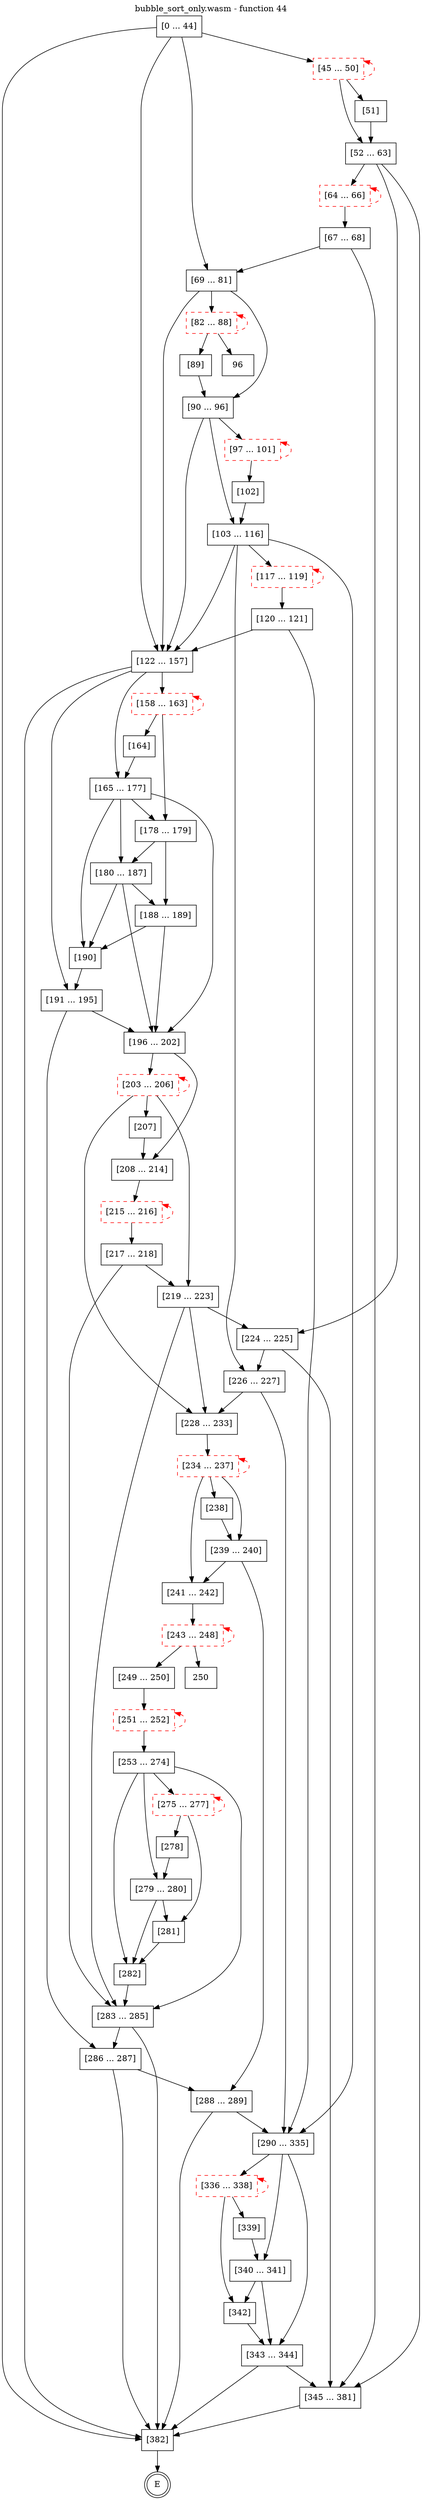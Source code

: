 digraph finite_state_machine {
    label = "bubble_sort_only.wasm - function 44"
    labelloc =  t
    labelfontsize = 16
    labelfontcolor = black
    labelfontname = "Helvetica"
    node [shape = doublecircle]; E ;
    node [shape = box];
    node [shape=box, color=black, style=solid] 0[label="[0 ... 44]"]
    node [shape=box, color=red, style=dashed] 45[label="[45 ... 50]"]
    node [shape=box, color=black, style=solid] 51[label="[51]"]
    node [shape=box, color=black, style=solid] 52[label="[52 ... 63]"]
    node [shape=box, color=red, style=dashed] 64[label="[64 ... 66]"]
    node [shape=box, color=black, style=solid] 67[label="[67 ... 68]"]
    node [shape=box, color=black, style=solid] 69[label="[69 ... 81]"]
    node [shape=box, color=red, style=dashed] 82[label="[82 ... 88]"]
    node [shape=box, color=black, style=solid] 89[label="[89]"]
    node [shape=box, color=black, style=solid] 90[label="[90 ... 96]"]
    node [shape=box, color=red, style=dashed] 97[label="[97 ... 101]"]
    node [shape=box, color=black, style=solid] 102[label="[102]"]
    node [shape=box, color=black, style=solid] 103[label="[103 ... 116]"]
    node [shape=box, color=red, style=dashed] 117[label="[117 ... 119]"]
    node [shape=box, color=black, style=solid] 120[label="[120 ... 121]"]
    node [shape=box, color=black, style=solid] 122[label="[122 ... 157]"]
    node [shape=box, color=red, style=dashed] 158[label="[158 ... 163]"]
    node [shape=box, color=black, style=solid] 164[label="[164]"]
    node [shape=box, color=black, style=solid] 165[label="[165 ... 177]"]
    node [shape=box, color=black, style=solid] 178[label="[178 ... 179]"]
    node [shape=box, color=black, style=solid] 180[label="[180 ... 187]"]
    node [shape=box, color=black, style=solid] 188[label="[188 ... 189]"]
    node [shape=box, color=black, style=solid] 190[label="[190]"]
    node [shape=box, color=black, style=solid] 191[label="[191 ... 195]"]
    node [shape=box, color=black, style=solid] 196[label="[196 ... 202]"]
    node [shape=box, color=red, style=dashed] 203[label="[203 ... 206]"]
    node [shape=box, color=black, style=solid] 207[label="[207]"]
    node [shape=box, color=black, style=solid] 208[label="[208 ... 214]"]
    node [shape=box, color=red, style=dashed] 215[label="[215 ... 216]"]
    node [shape=box, color=black, style=solid] 217[label="[217 ... 218]"]
    node [shape=box, color=black, style=solid] 219[label="[219 ... 223]"]
    node [shape=box, color=black, style=solid] 224[label="[224 ... 225]"]
    node [shape=box, color=black, style=solid] 226[label="[226 ... 227]"]
    node [shape=box, color=black, style=solid] 228[label="[228 ... 233]"]
    node [shape=box, color=red, style=dashed] 234[label="[234 ... 237]"]
    node [shape=box, color=black, style=solid] 238[label="[238]"]
    node [shape=box, color=black, style=solid] 239[label="[239 ... 240]"]
    node [shape=box, color=black, style=solid] 241[label="[241 ... 242]"]
    node [shape=box, color=red, style=dashed] 243[label="[243 ... 248]"]
    node [shape=box, color=black, style=solid] 249[label="[249 ... 250]"]
    node [shape=box, color=red, style=dashed] 251[label="[251 ... 252]"]
    node [shape=box, color=black, style=solid] 253[label="[253 ... 274]"]
    node [shape=box, color=red, style=dashed] 275[label="[275 ... 277]"]
    node [shape=box, color=black, style=solid] 278[label="[278]"]
    node [shape=box, color=black, style=solid] 279[label="[279 ... 280]"]
    node [shape=box, color=black, style=solid] 281[label="[281]"]
    node [shape=box, color=black, style=solid] 282[label="[282]"]
    node [shape=box, color=black, style=solid] 283[label="[283 ... 285]"]
    node [shape=box, color=black, style=solid] 286[label="[286 ... 287]"]
    node [shape=box, color=black, style=solid] 288[label="[288 ... 289]"]
    node [shape=box, color=black, style=solid] 290[label="[290 ... 335]"]
    node [shape=box, color=red, style=dashed] 336[label="[336 ... 338]"]
    node [shape=box, color=black, style=solid] 339[label="[339]"]
    node [shape=box, color=black, style=solid] 340[label="[340 ... 341]"]
    node [shape=box, color=black, style=solid] 342[label="[342]"]
    node [shape=box, color=black, style=solid] 343[label="[343 ... 344]"]
    node [shape=box, color=black, style=solid] 345[label="[345 ... 381]"]
    node [shape=box, color=black, style=solid] 382[label="[382]"]
    0 -> 45;
    0 -> 69;
    0 -> 122;
    0 -> 382;
    45 -> 51;
    45 -> 52;
    45 -> 45[style="dashed" color="red" dir=back];
    51 -> 52;
    52 -> 64;
    52 -> 224;
    52 -> 345;
    64 -> 67;
    64 -> 64[style="dashed" color="red" dir=back];
    67 -> 69;
    67 -> 345;
    69 -> 82;
    69 -> 90;
    69 -> 122;
    82 -> 89;
    82 -> 96;
    82 -> 82[style="dashed" color="red" dir=back];
    89 -> 90;
    90 -> 97;
    90 -> 103;
    90 -> 122;
    97 -> 102;
    97 -> 97[style="dashed" color="red" dir=back];
    102 -> 103;
    103 -> 117;
    103 -> 122;
    103 -> 226;
    103 -> 290;
    117 -> 120;
    117 -> 117[style="dashed" color="red" dir=back];
    120 -> 122;
    120 -> 290;
    122 -> 158;
    122 -> 165;
    122 -> 191;
    122 -> 382;
    158 -> 164;
    158 -> 178;
    158 -> 158[style="dashed" color="red" dir=back];
    164 -> 165;
    165 -> 178;
    165 -> 180;
    165 -> 190;
    165 -> 196;
    178 -> 180;
    178 -> 188;
    180 -> 188;
    180 -> 190;
    180 -> 196;
    188 -> 190;
    188 -> 196;
    190 -> 191;
    191 -> 196;
    191 -> 286;
    196 -> 203;
    196 -> 208;
    203 -> 207;
    203 -> 219;
    203 -> 228;
    203 -> 203[style="dashed" color="red" dir=back];
    207 -> 208;
    208 -> 215;
    215 -> 217;
    215 -> 215[style="dashed" color="red" dir=back];
    217 -> 219;
    217 -> 283;
    219 -> 224;
    219 -> 228;
    219 -> 283;
    224 -> 226;
    224 -> 345;
    226 -> 228;
    226 -> 290;
    228 -> 234;
    234 -> 238;
    234 -> 239;
    234 -> 241;
    234 -> 234[style="dashed" color="red" dir=back];
    238 -> 239;
    239 -> 241;
    239 -> 288;
    241 -> 243;
    243 -> 249;
    243 -> 250;
    243 -> 243[style="dashed" color="red" dir=back];
    249 -> 251;
    251 -> 253;
    251 -> 251[style="dashed" color="red" dir=back];
    253 -> 275;
    253 -> 279;
    253 -> 282;
    253 -> 283;
    275 -> 278;
    275 -> 281;
    275 -> 275[style="dashed" color="red" dir=back];
    278 -> 279;
    279 -> 281;
    279 -> 282;
    281 -> 282;
    282 -> 283;
    283 -> 286;
    283 -> 382;
    286 -> 288;
    286 -> 382;
    288 -> 290;
    288 -> 382;
    290 -> 336;
    290 -> 340;
    290 -> 343;
    336 -> 339;
    336 -> 342;
    336 -> 336[style="dashed" color="red" dir=back];
    339 -> 340;
    340 -> 342;
    340 -> 343;
    342 -> 343;
    343 -> 345;
    343 -> 382;
    345 -> 382;
    382 -> E;
}
